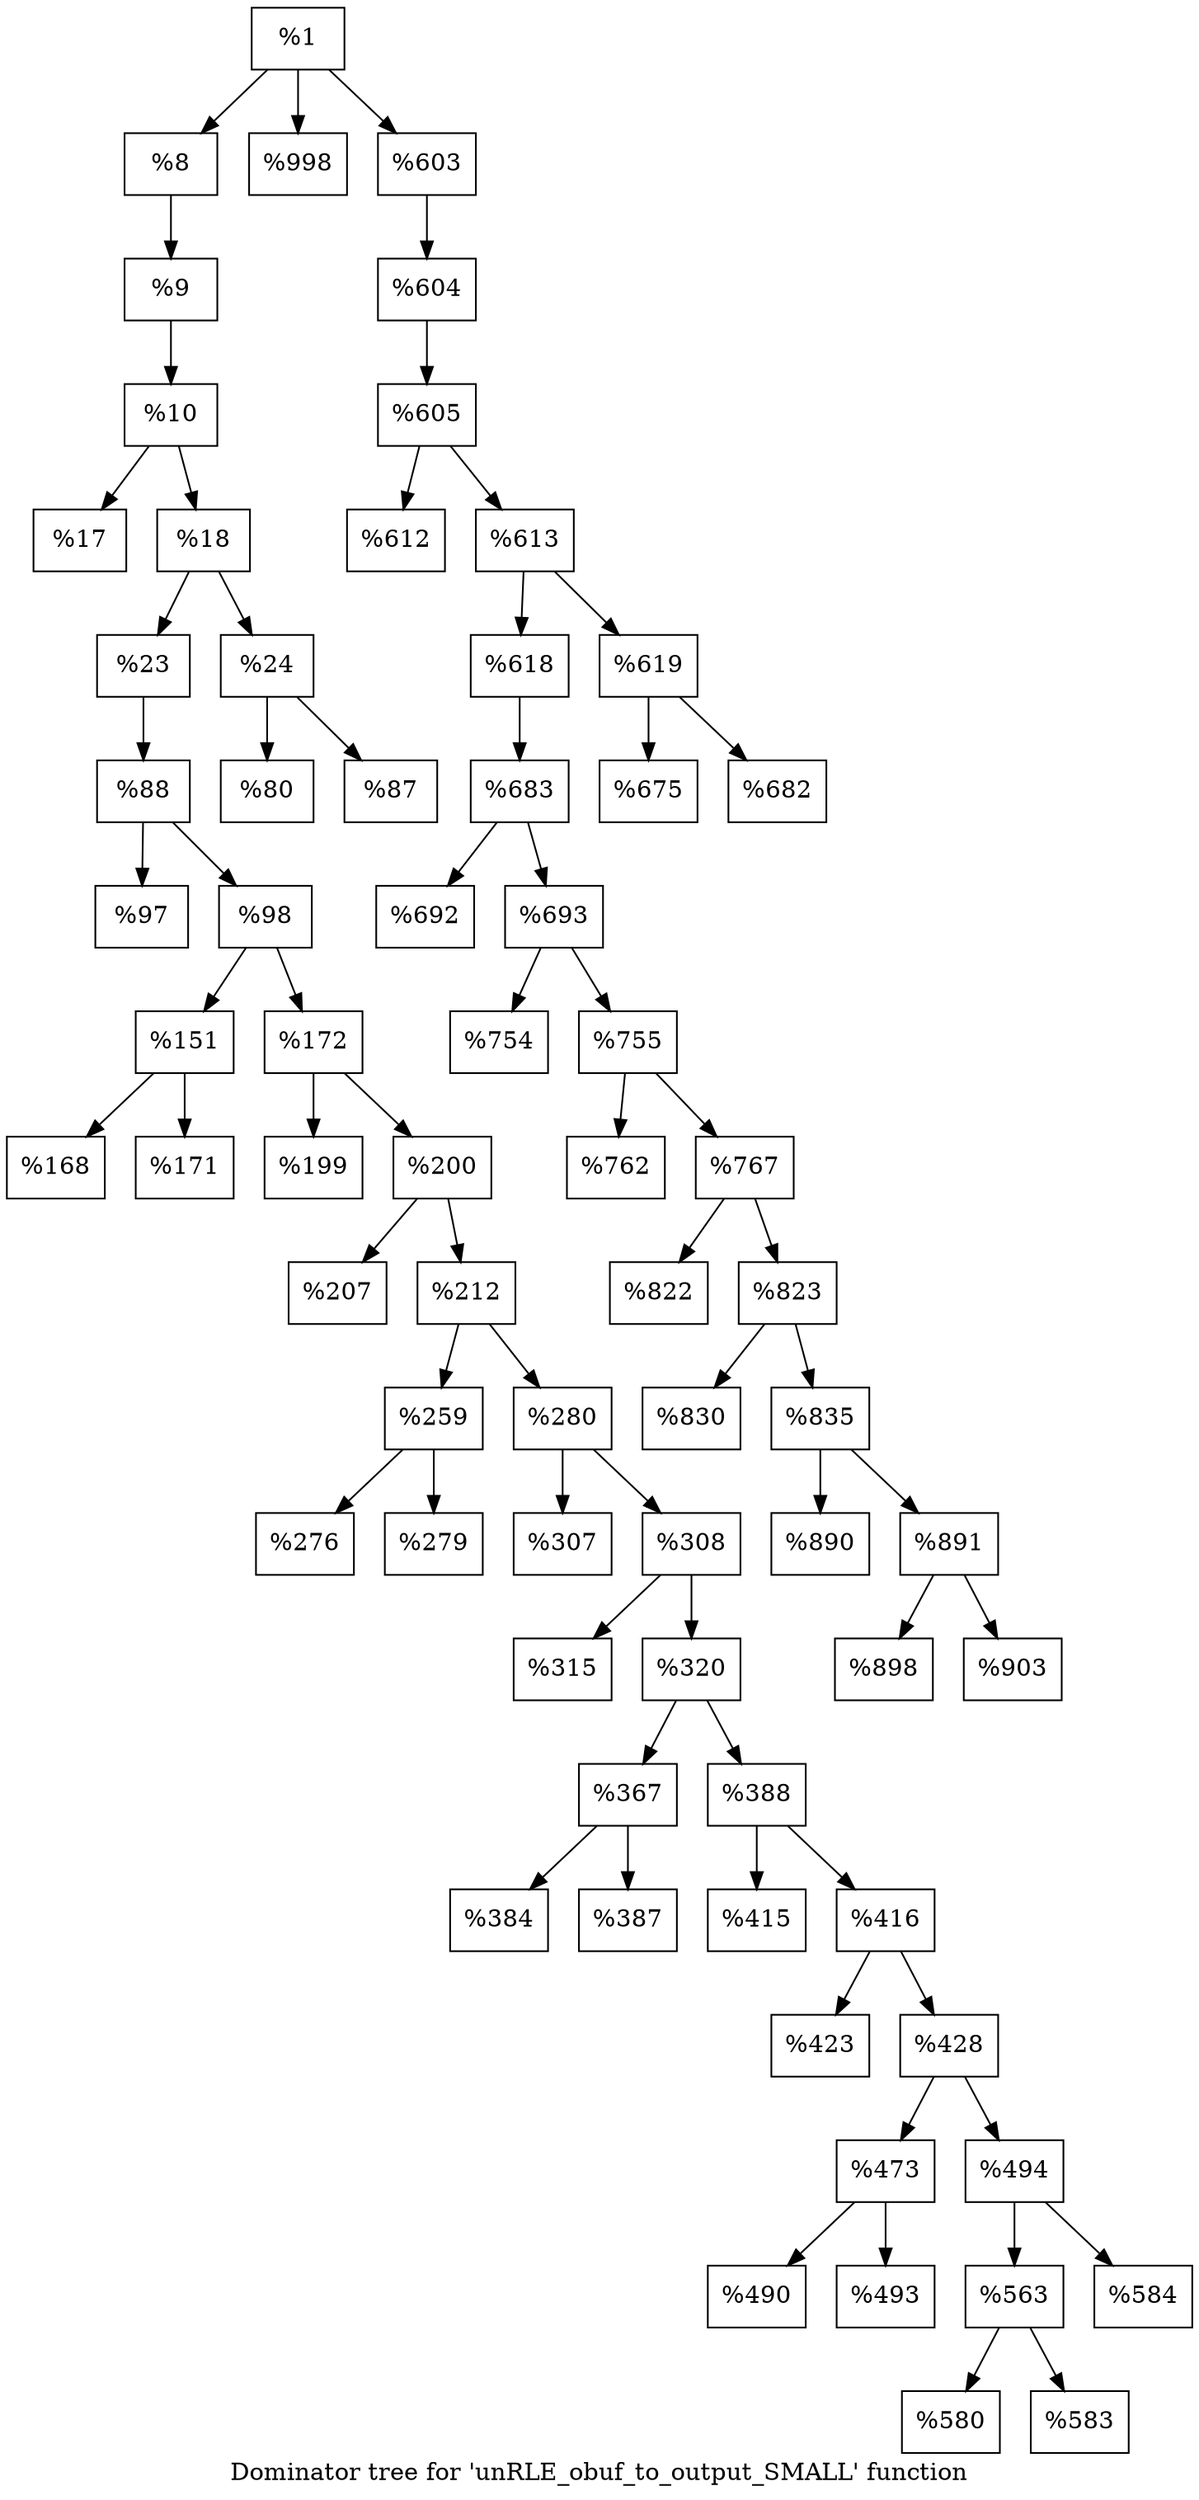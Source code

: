 digraph "Dominator tree for 'unRLE_obuf_to_output_SMALL' function" {
	label="Dominator tree for 'unRLE_obuf_to_output_SMALL' function";

	Node0x211fef0 [shape=record,label="{%1}"];
	Node0x211fef0 -> Node0x1f90fd0;
	Node0x211fef0 -> Node0x2193e20;
	Node0x211fef0 -> Node0x218df70;
	Node0x1f90fd0 [shape=record,label="{%8}"];
	Node0x1f90fd0 -> Node0x221c6e0;
	Node0x221c6e0 [shape=record,label="{%9}"];
	Node0x221c6e0 -> Node0x1eee330;
	Node0x1eee330 [shape=record,label="{%10}"];
	Node0x1eee330 -> Node0x2184220;
	Node0x1eee330 -> Node0x2220cd0;
	Node0x2184220 [shape=record,label="{%17}"];
	Node0x2220cd0 [shape=record,label="{%18}"];
	Node0x2220cd0 -> Node0x2173e30;
	Node0x2220cd0 -> Node0x21621b0;
	Node0x2173e30 [shape=record,label="{%23}"];
	Node0x2173e30 -> Node0x2184960;
	Node0x2184960 [shape=record,label="{%88}"];
	Node0x2184960 -> Node0x2201bd0;
	Node0x2184960 -> Node0x215c540;
	Node0x2201bd0 [shape=record,label="{%97}"];
	Node0x215c540 [shape=record,label="{%98}"];
	Node0x215c540 -> Node0x2147cc0;
	Node0x215c540 -> Node0x2201560;
	Node0x2147cc0 [shape=record,label="{%151}"];
	Node0x2147cc0 -> Node0x21fe6c0;
	Node0x2147cc0 -> Node0x214a080;
	Node0x21fe6c0 [shape=record,label="{%168}"];
	Node0x214a080 [shape=record,label="{%171}"];
	Node0x2201560 [shape=record,label="{%172}"];
	Node0x2201560 -> Node0x217fb50;
	Node0x2201560 -> Node0x1f8d300;
	Node0x217fb50 [shape=record,label="{%199}"];
	Node0x1f8d300 [shape=record,label="{%200}"];
	Node0x1f8d300 -> Node0x216bc40;
	Node0x1f8d300 -> Node0x2181070;
	Node0x216bc40 [shape=record,label="{%207}"];
	Node0x2181070 [shape=record,label="{%212}"];
	Node0x2181070 -> Node0x20daf70;
	Node0x2181070 -> Node0x1f2a470;
	Node0x20daf70 [shape=record,label="{%259}"];
	Node0x20daf70 -> Node0x2198240;
	Node0x20daf70 -> Node0x2116590;
	Node0x2198240 [shape=record,label="{%276}"];
	Node0x2116590 [shape=record,label="{%279}"];
	Node0x1f2a470 [shape=record,label="{%280}"];
	Node0x1f2a470 -> Node0x221d4f0;
	Node0x1f2a470 -> Node0x2183110;
	Node0x221d4f0 [shape=record,label="{%307}"];
	Node0x2183110 [shape=record,label="{%308}"];
	Node0x2183110 -> Node0x207c2b0;
	Node0x2183110 -> Node0x20ea800;
	Node0x207c2b0 [shape=record,label="{%315}"];
	Node0x20ea800 [shape=record,label="{%320}"];
	Node0x20ea800 -> Node0x221ec90;
	Node0x20ea800 -> Node0x216f7d0;
	Node0x221ec90 [shape=record,label="{%367}"];
	Node0x221ec90 -> Node0x1fb7470;
	Node0x221ec90 -> Node0x2167400;
	Node0x1fb7470 [shape=record,label="{%384}"];
	Node0x2167400 [shape=record,label="{%387}"];
	Node0x216f7d0 [shape=record,label="{%388}"];
	Node0x216f7d0 -> Node0x211c3b0;
	Node0x216f7d0 -> Node0x1fceb50;
	Node0x211c3b0 [shape=record,label="{%415}"];
	Node0x1fceb50 [shape=record,label="{%416}"];
	Node0x1fceb50 -> Node0x21af690;
	Node0x1fceb50 -> Node0x2073bc0;
	Node0x21af690 [shape=record,label="{%423}"];
	Node0x2073bc0 [shape=record,label="{%428}"];
	Node0x2073bc0 -> Node0x21519d0;
	Node0x2073bc0 -> Node0x2071170;
	Node0x21519d0 [shape=record,label="{%473}"];
	Node0x21519d0 -> Node0x215f1c0;
	Node0x21519d0 -> Node0x2200c50;
	Node0x215f1c0 [shape=record,label="{%490}"];
	Node0x2200c50 [shape=record,label="{%493}"];
	Node0x2071170 [shape=record,label="{%494}"];
	Node0x2071170 -> Node0x22229e0;
	Node0x2071170 -> Node0x221fe80;
	Node0x22229e0 [shape=record,label="{%563}"];
	Node0x22229e0 -> Node0x1f2ea50;
	Node0x22229e0 -> Node0x1f026d0;
	Node0x1f2ea50 [shape=record,label="{%580}"];
	Node0x1f026d0 [shape=record,label="{%583}"];
	Node0x221fe80 [shape=record,label="{%584}"];
	Node0x21621b0 [shape=record,label="{%24}"];
	Node0x21621b0 -> Node0x221af80;
	Node0x21621b0 -> Node0x1fb4e50;
	Node0x221af80 [shape=record,label="{%80}"];
	Node0x1fb4e50 [shape=record,label="{%87}"];
	Node0x2193e20 [shape=record,label="{%998}"];
	Node0x218df70 [shape=record,label="{%603}"];
	Node0x218df70 -> Node0x22057b0;
	Node0x22057b0 [shape=record,label="{%604}"];
	Node0x22057b0 -> Node0x20b9620;
	Node0x20b9620 [shape=record,label="{%605}"];
	Node0x20b9620 -> Node0x2203dd0;
	Node0x20b9620 -> Node0x2197e10;
	Node0x2203dd0 [shape=record,label="{%612}"];
	Node0x2197e10 [shape=record,label="{%613}"];
	Node0x2197e10 -> Node0x20c4b30;
	Node0x2197e10 -> Node0x1fc71b0;
	Node0x20c4b30 [shape=record,label="{%618}"];
	Node0x20c4b30 -> Node0x2161cf0;
	Node0x2161cf0 [shape=record,label="{%683}"];
	Node0x2161cf0 -> Node0x2150550;
	Node0x2161cf0 -> Node0x1f02ff0;
	Node0x2150550 [shape=record,label="{%692}"];
	Node0x1f02ff0 [shape=record,label="{%693}"];
	Node0x1f02ff0 -> Node0x21769d0;
	Node0x1f02ff0 -> Node0x2071470;
	Node0x21769d0 [shape=record,label="{%754}"];
	Node0x2071470 [shape=record,label="{%755}"];
	Node0x2071470 -> Node0x2206b50;
	Node0x2071470 -> Node0x1fad070;
	Node0x2206b50 [shape=record,label="{%762}"];
	Node0x1fad070 [shape=record,label="{%767}"];
	Node0x1fad070 -> Node0x2173bc0;
	Node0x1fad070 -> Node0x2223930;
	Node0x2173bc0 [shape=record,label="{%822}"];
	Node0x2223930 [shape=record,label="{%823}"];
	Node0x2223930 -> Node0x218a860;
	Node0x2223930 -> Node0x216f9e0;
	Node0x218a860 [shape=record,label="{%830}"];
	Node0x216f9e0 [shape=record,label="{%835}"];
	Node0x216f9e0 -> Node0x221d220;
	Node0x216f9e0 -> Node0x20bdfb0;
	Node0x221d220 [shape=record,label="{%890}"];
	Node0x20bdfb0 [shape=record,label="{%891}"];
	Node0x20bdfb0 -> Node0x2197890;
	Node0x20bdfb0 -> Node0x214d980;
	Node0x2197890 [shape=record,label="{%898}"];
	Node0x214d980 [shape=record,label="{%903}"];
	Node0x1fc71b0 [shape=record,label="{%619}"];
	Node0x1fc71b0 -> Node0x2188e10;
	Node0x1fc71b0 -> Node0x21931b0;
	Node0x2188e10 [shape=record,label="{%675}"];
	Node0x21931b0 [shape=record,label="{%682}"];
}
